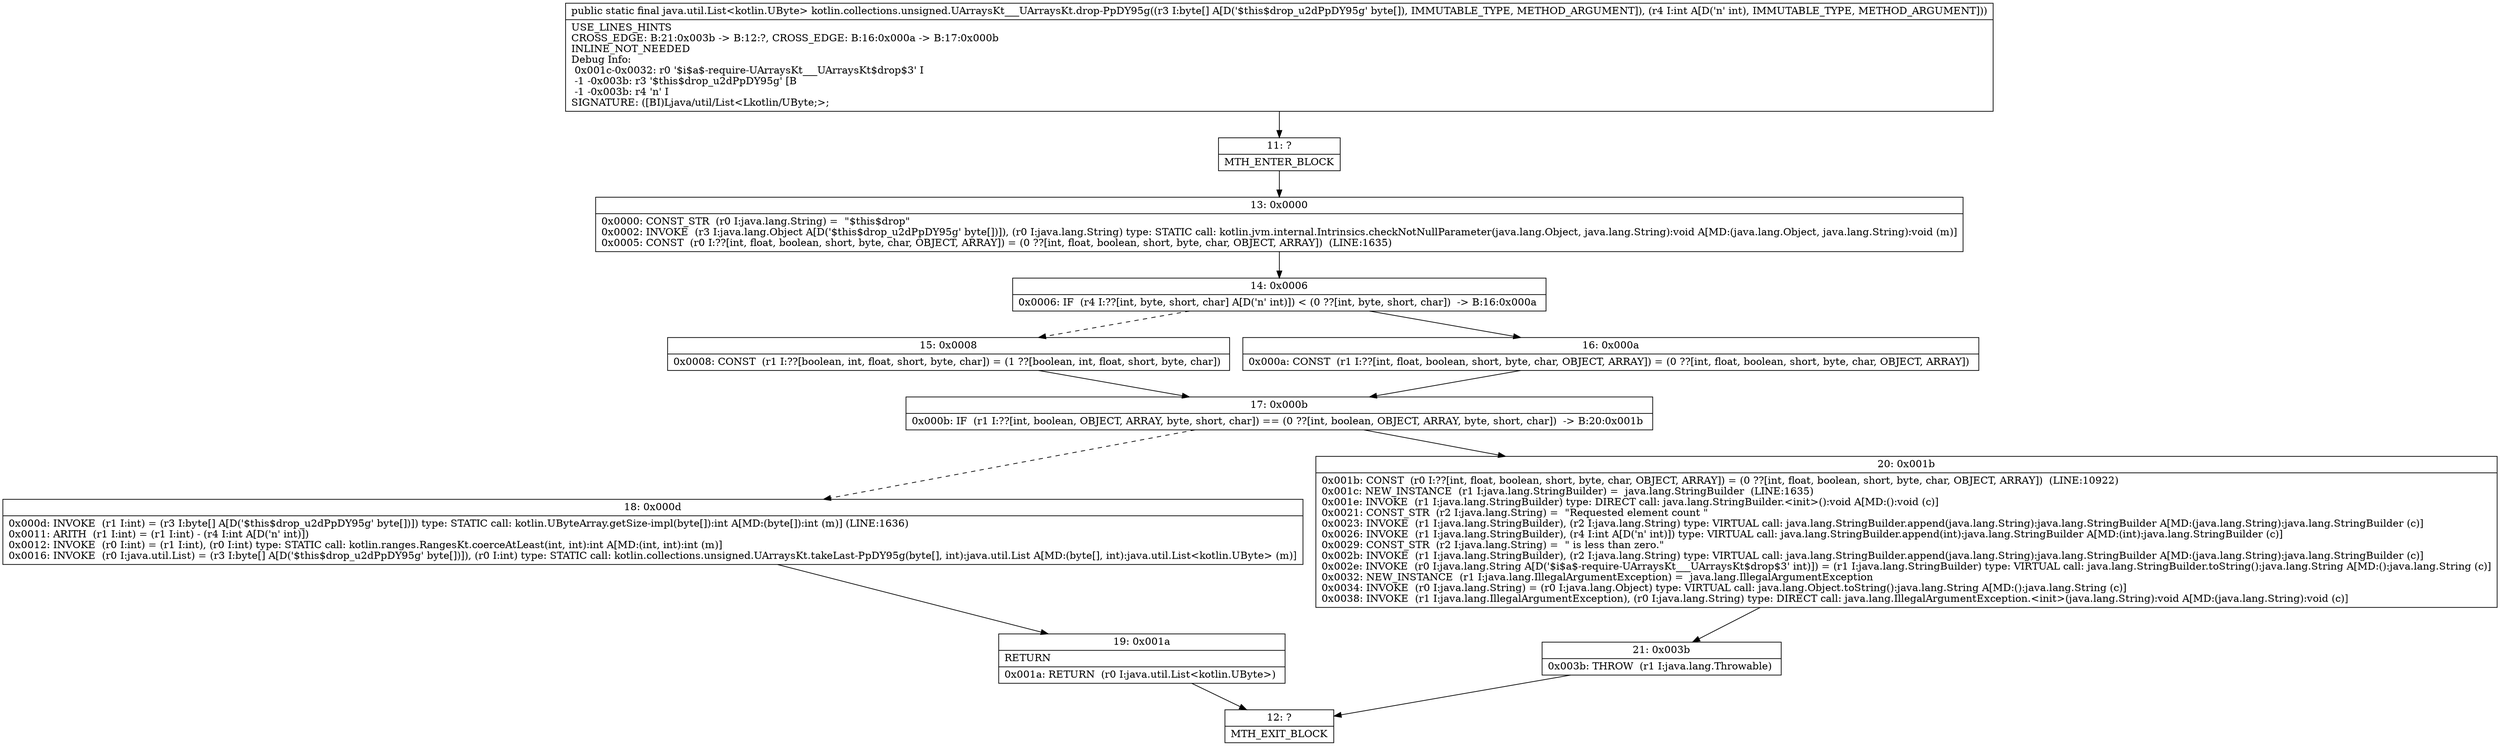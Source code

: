 digraph "CFG forkotlin.collections.unsigned.UArraysKt___UArraysKt.drop\-PpDY95g([BI)Ljava\/util\/List;" {
Node_11 [shape=record,label="{11\:\ ?|MTH_ENTER_BLOCK\l}"];
Node_13 [shape=record,label="{13\:\ 0x0000|0x0000: CONST_STR  (r0 I:java.lang.String) =  \"$this$drop\" \l0x0002: INVOKE  (r3 I:java.lang.Object A[D('$this$drop_u2dPpDY95g' byte[])]), (r0 I:java.lang.String) type: STATIC call: kotlin.jvm.internal.Intrinsics.checkNotNullParameter(java.lang.Object, java.lang.String):void A[MD:(java.lang.Object, java.lang.String):void (m)]\l0x0005: CONST  (r0 I:??[int, float, boolean, short, byte, char, OBJECT, ARRAY]) = (0 ??[int, float, boolean, short, byte, char, OBJECT, ARRAY])  (LINE:1635)\l}"];
Node_14 [shape=record,label="{14\:\ 0x0006|0x0006: IF  (r4 I:??[int, byte, short, char] A[D('n' int)]) \< (0 ??[int, byte, short, char])  \-\> B:16:0x000a \l}"];
Node_15 [shape=record,label="{15\:\ 0x0008|0x0008: CONST  (r1 I:??[boolean, int, float, short, byte, char]) = (1 ??[boolean, int, float, short, byte, char]) \l}"];
Node_17 [shape=record,label="{17\:\ 0x000b|0x000b: IF  (r1 I:??[int, boolean, OBJECT, ARRAY, byte, short, char]) == (0 ??[int, boolean, OBJECT, ARRAY, byte, short, char])  \-\> B:20:0x001b \l}"];
Node_18 [shape=record,label="{18\:\ 0x000d|0x000d: INVOKE  (r1 I:int) = (r3 I:byte[] A[D('$this$drop_u2dPpDY95g' byte[])]) type: STATIC call: kotlin.UByteArray.getSize\-impl(byte[]):int A[MD:(byte[]):int (m)] (LINE:1636)\l0x0011: ARITH  (r1 I:int) = (r1 I:int) \- (r4 I:int A[D('n' int)]) \l0x0012: INVOKE  (r0 I:int) = (r1 I:int), (r0 I:int) type: STATIC call: kotlin.ranges.RangesKt.coerceAtLeast(int, int):int A[MD:(int, int):int (m)]\l0x0016: INVOKE  (r0 I:java.util.List) = (r3 I:byte[] A[D('$this$drop_u2dPpDY95g' byte[])]), (r0 I:int) type: STATIC call: kotlin.collections.unsigned.UArraysKt.takeLast\-PpDY95g(byte[], int):java.util.List A[MD:(byte[], int):java.util.List\<kotlin.UByte\> (m)]\l}"];
Node_19 [shape=record,label="{19\:\ 0x001a|RETURN\l|0x001a: RETURN  (r0 I:java.util.List\<kotlin.UByte\>) \l}"];
Node_12 [shape=record,label="{12\:\ ?|MTH_EXIT_BLOCK\l}"];
Node_20 [shape=record,label="{20\:\ 0x001b|0x001b: CONST  (r0 I:??[int, float, boolean, short, byte, char, OBJECT, ARRAY]) = (0 ??[int, float, boolean, short, byte, char, OBJECT, ARRAY])  (LINE:10922)\l0x001c: NEW_INSTANCE  (r1 I:java.lang.StringBuilder) =  java.lang.StringBuilder  (LINE:1635)\l0x001e: INVOKE  (r1 I:java.lang.StringBuilder) type: DIRECT call: java.lang.StringBuilder.\<init\>():void A[MD:():void (c)]\l0x0021: CONST_STR  (r2 I:java.lang.String) =  \"Requested element count \" \l0x0023: INVOKE  (r1 I:java.lang.StringBuilder), (r2 I:java.lang.String) type: VIRTUAL call: java.lang.StringBuilder.append(java.lang.String):java.lang.StringBuilder A[MD:(java.lang.String):java.lang.StringBuilder (c)]\l0x0026: INVOKE  (r1 I:java.lang.StringBuilder), (r4 I:int A[D('n' int)]) type: VIRTUAL call: java.lang.StringBuilder.append(int):java.lang.StringBuilder A[MD:(int):java.lang.StringBuilder (c)]\l0x0029: CONST_STR  (r2 I:java.lang.String) =  \" is less than zero.\" \l0x002b: INVOKE  (r1 I:java.lang.StringBuilder), (r2 I:java.lang.String) type: VIRTUAL call: java.lang.StringBuilder.append(java.lang.String):java.lang.StringBuilder A[MD:(java.lang.String):java.lang.StringBuilder (c)]\l0x002e: INVOKE  (r0 I:java.lang.String A[D('$i$a$\-require\-UArraysKt___UArraysKt$drop$3' int)]) = (r1 I:java.lang.StringBuilder) type: VIRTUAL call: java.lang.StringBuilder.toString():java.lang.String A[MD:():java.lang.String (c)]\l0x0032: NEW_INSTANCE  (r1 I:java.lang.IllegalArgumentException) =  java.lang.IllegalArgumentException \l0x0034: INVOKE  (r0 I:java.lang.String) = (r0 I:java.lang.Object) type: VIRTUAL call: java.lang.Object.toString():java.lang.String A[MD:():java.lang.String (c)]\l0x0038: INVOKE  (r1 I:java.lang.IllegalArgumentException), (r0 I:java.lang.String) type: DIRECT call: java.lang.IllegalArgumentException.\<init\>(java.lang.String):void A[MD:(java.lang.String):void (c)]\l}"];
Node_21 [shape=record,label="{21\:\ 0x003b|0x003b: THROW  (r1 I:java.lang.Throwable) \l}"];
Node_16 [shape=record,label="{16\:\ 0x000a|0x000a: CONST  (r1 I:??[int, float, boolean, short, byte, char, OBJECT, ARRAY]) = (0 ??[int, float, boolean, short, byte, char, OBJECT, ARRAY]) \l}"];
MethodNode[shape=record,label="{public static final java.util.List\<kotlin.UByte\> kotlin.collections.unsigned.UArraysKt___UArraysKt.drop\-PpDY95g((r3 I:byte[] A[D('$this$drop_u2dPpDY95g' byte[]), IMMUTABLE_TYPE, METHOD_ARGUMENT]), (r4 I:int A[D('n' int), IMMUTABLE_TYPE, METHOD_ARGUMENT]))  | USE_LINES_HINTS\lCROSS_EDGE: B:21:0x003b \-\> B:12:?, CROSS_EDGE: B:16:0x000a \-\> B:17:0x000b\lINLINE_NOT_NEEDED\lDebug Info:\l  0x001c\-0x0032: r0 '$i$a$\-require\-UArraysKt___UArraysKt$drop$3' I\l  \-1 \-0x003b: r3 '$this$drop_u2dPpDY95g' [B\l  \-1 \-0x003b: r4 'n' I\lSIGNATURE: ([BI)Ljava\/util\/List\<Lkotlin\/UByte;\>;\l}"];
MethodNode -> Node_11;Node_11 -> Node_13;
Node_13 -> Node_14;
Node_14 -> Node_15[style=dashed];
Node_14 -> Node_16;
Node_15 -> Node_17;
Node_17 -> Node_18[style=dashed];
Node_17 -> Node_20;
Node_18 -> Node_19;
Node_19 -> Node_12;
Node_20 -> Node_21;
Node_21 -> Node_12;
Node_16 -> Node_17;
}

